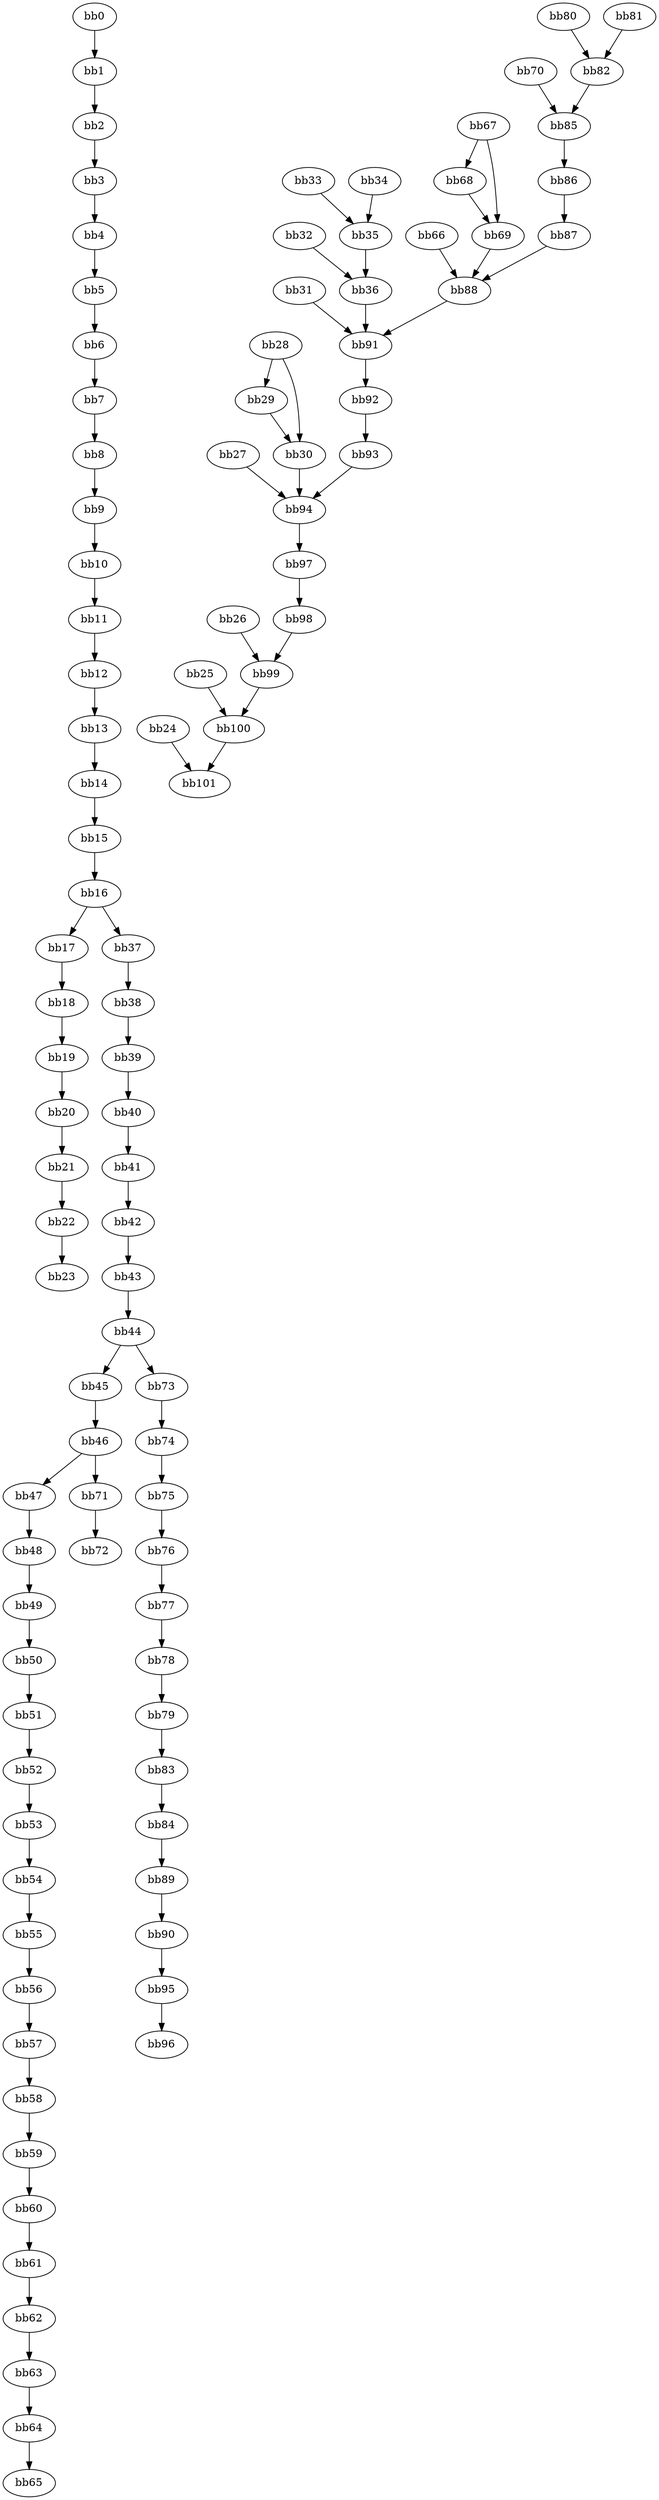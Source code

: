 digraph cfg {
v0 [label = "bb0"];
v1 [label = "bb1"];
v2 [label = "bb2"];
v3 [label = "bb3"];
v4 [label = "bb4"];
v5 [label = "bb5"];
v6 [label = "bb6"];
v7 [label = "bb7"];
v8 [label = "bb8"];
v9 [label = "bb9"];
v10 [label = "bb10"];
v11 [label = "bb11"];
v12 [label = "bb12"];
v13 [label = "bb13"];
v14 [label = "bb14"];
v15 [label = "bb15"];
v16 [label = "bb16"];
v17 [label = "bb17"];
v18 [label = "bb18"];
v19 [label = "bb19"];
v20 [label = "bb20"];
v21 [label = "bb21"];
v22 [label = "bb22"];
v23 [label = "bb23"];
v24 [label = "bb24"];
v25 [label = "bb25"];
v26 [label = "bb26"];
v27 [label = "bb27"];
v28 [label = "bb28"];
v29 [label = "bb29"];
v30 [label = "bb30"];
v31 [label = "bb31"];
v32 [label = "bb32"];
v33 [label = "bb33"];
v34 [label = "bb34"];
v35 [label = "bb35"];
v36 [label = "bb36"];
v37 [label = "bb37"];
v38 [label = "bb38"];
v39 [label = "bb39"];
v40 [label = "bb40"];
v41 [label = "bb41"];
v42 [label = "bb42"];
v43 [label = "bb43"];
v44 [label = "bb44"];
v45 [label = "bb45"];
v46 [label = "bb46"];
v47 [label = "bb47"];
v48 [label = "bb48"];
v49 [label = "bb49"];
v50 [label = "bb50"];
v51 [label = "bb51"];
v52 [label = "bb52"];
v53 [label = "bb53"];
v54 [label = "bb54"];
v55 [label = "bb55"];
v56 [label = "bb56"];
v57 [label = "bb57"];
v58 [label = "bb58"];
v59 [label = "bb59"];
v60 [label = "bb60"];
v61 [label = "bb61"];
v62 [label = "bb62"];
v63 [label = "bb63"];
v64 [label = "bb64"];
v65 [label = "bb65"];
v66 [label = "bb66"];
v67 [label = "bb67"];
v68 [label = "bb68"];
v69 [label = "bb69"];
v70 [label = "bb70"];
v71 [label = "bb71"];
v72 [label = "bb72"];
v73 [label = "bb73"];
v74 [label = "bb74"];
v75 [label = "bb75"];
v76 [label = "bb76"];
v77 [label = "bb77"];
v78 [label = "bb78"];
v79 [label = "bb79"];
v80 [label = "bb80"];
v81 [label = "bb81"];
v82 [label = "bb82"];
v83 [label = "bb83"];
v84 [label = "bb84"];
v85 [label = "bb85"];
v86 [label = "bb86"];
v87 [label = "bb87"];
v88 [label = "bb88"];
v89 [label = "bb89"];
v90 [label = "bb90"];
v91 [label = "bb91"];
v92 [label = "bb92"];
v93 [label = "bb93"];
v94 [label = "bb94"];
v95 [label = "bb95"];
v96 [label = "bb96"];
v97 [label = "bb97"];
v98 [label = "bb98"];
v99 [label = "bb99"];
v100 [label = "bb100"];
v101 [label = "bb101"];
v0 -> v1;
v1 -> v2;
v2 -> v3;
v3 -> v4;
v4 -> v5;
v5 -> v6;
v6 -> v7;
v7 -> v8;
v8 -> v9;
v9 -> v10;
v10 -> v11;
v11 -> v12;
v12 -> v13;
v13 -> v14;
v14 -> v15;
v15 -> v16;
v16 -> v17;
v16 -> v37;
v17 -> v18;
v18 -> v19;
v19 -> v20;
v20 -> v21;
v21 -> v22;
v22 -> v23;
v24 -> v101;
v25 -> v100;
v26 -> v99;
v27 -> v94;
v28 -> v30;
v28 -> v29;
v29 -> v30;
v30 -> v94;
v31 -> v91;
v32 -> v36;
v33 -> v35;
v34 -> v35;
v35 -> v36;
v36 -> v91;
v37 -> v38;
v38 -> v39;
v39 -> v40;
v40 -> v41;
v41 -> v42;
v42 -> v43;
v43 -> v44;
v44 -> v45;
v44 -> v73;
v45 -> v46;
v46 -> v47;
v46 -> v71;
v47 -> v48;
v48 -> v49;
v49 -> v50;
v50 -> v51;
v51 -> v52;
v52 -> v53;
v53 -> v54;
v54 -> v55;
v55 -> v56;
v56 -> v57;
v57 -> v58;
v58 -> v59;
v59 -> v60;
v60 -> v61;
v61 -> v62;
v62 -> v63;
v63 -> v64;
v64 -> v65;
v66 -> v88;
v67 -> v69;
v67 -> v68;
v68 -> v69;
v69 -> v88;
v70 -> v85;
v71 -> v72;
v73 -> v74;
v74 -> v75;
v75 -> v76;
v76 -> v77;
v77 -> v78;
v78 -> v79;
v79 -> v83;
v80 -> v82;
v81 -> v82;
v82 -> v85;
v83 -> v84;
v84 -> v89;
v85 -> v86;
v86 -> v87;
v87 -> v88;
v88 -> v91;
v89 -> v90;
v90 -> v95;
v91 -> v92;
v92 -> v93;
v93 -> v94;
v94 -> v97;
v95 -> v96;
v97 -> v98;
v98 -> v99;
v99 -> v100;
v100 -> v101;
}
